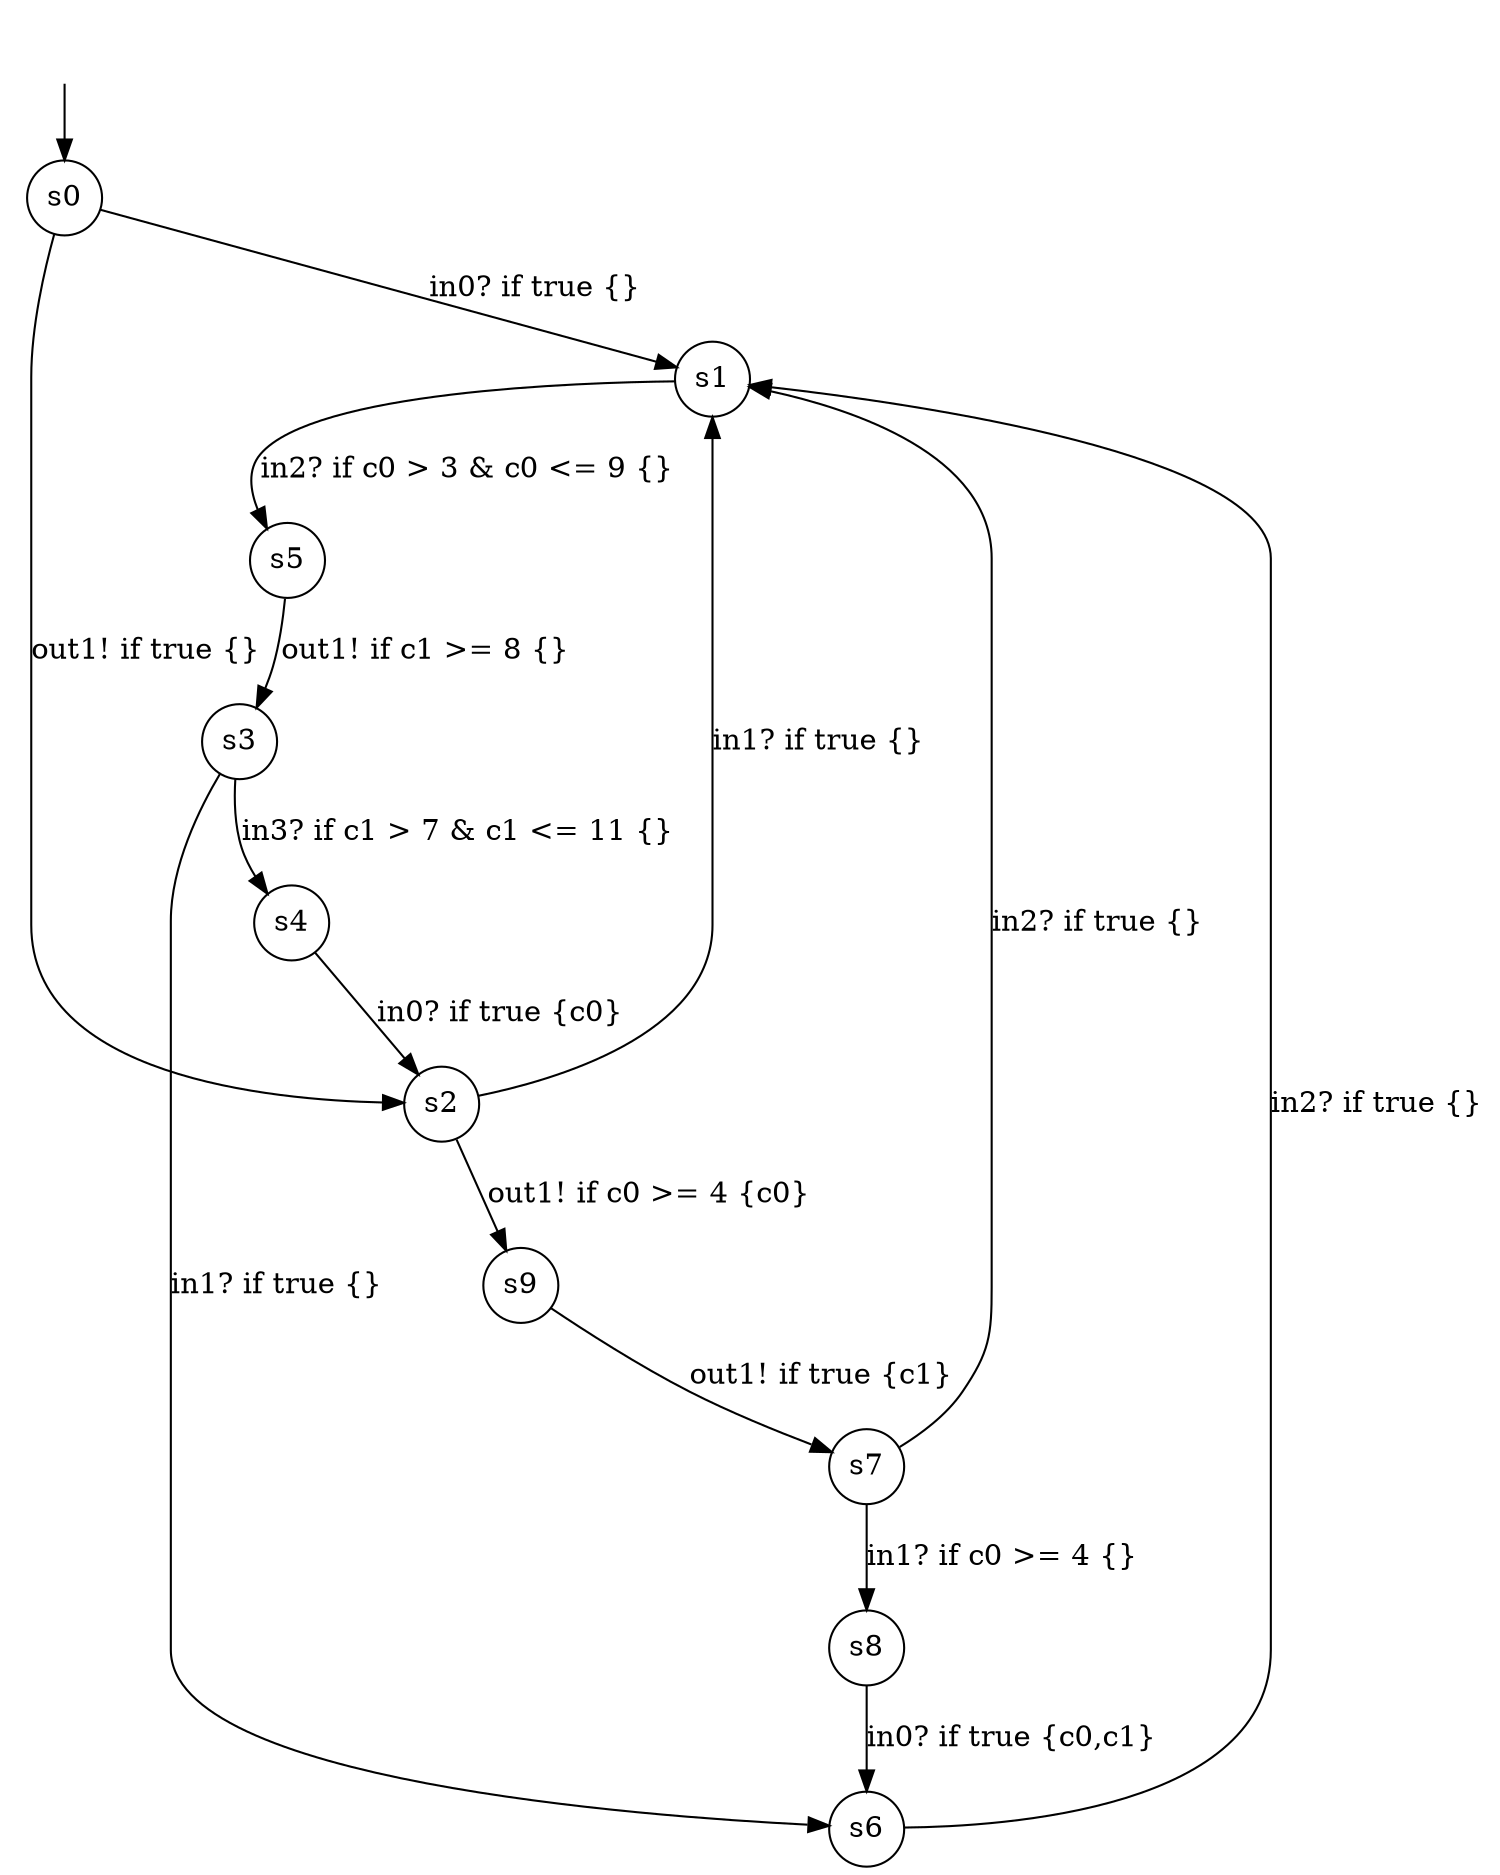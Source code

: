 digraph g {
__start0 [label="" shape="none"];
s0 [shape="circle" margin=0 label="s0"];
s1 [shape="circle" margin=0 label="s1"];
s2 [shape="circle" margin=0 label="s2"];
s3 [shape="circle" margin=0 label="s3"];
s4 [shape="circle" margin=0 label="s4"];
s5 [shape="circle" margin=0 label="s5"];
s6 [shape="circle" margin=0 label="s6"];
s7 [shape="circle" margin=0 label="s7"];
s8 [shape="circle" margin=0 label="s8"];
s9 [shape="circle" margin=0 label="s9"];
s0 -> s1 [label="in0? if true {} "];
s0 -> s2 [label="out1! if true {} "];
s1 -> s5 [label="in2? if c0 > 3 & c0 <= 9 {} "];
s2 -> s1 [label="in1? if true {} "];
s2 -> s9 [label="out1! if c0 >= 4 {c0} "];
s3 -> s4 [label="in3? if c1 > 7 & c1 <= 11 {} "];
s3 -> s6 [label="in1? if true {} "];
s4 -> s2 [label="in0? if true {c0} "];
s5 -> s3 [label="out1! if c1 >= 8 {} "];
s6 -> s1 [label="in2? if true {} "];
s7 -> s1 [label="in2? if true {} "];
s7 -> s8 [label="in1? if c0 >= 4 {} "];
s8 -> s6 [label="in0? if true {c0,c1} "];
s9 -> s7 [label="out1! if true {c1} "];
__start0 -> s0;
}
